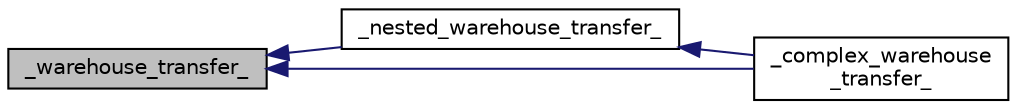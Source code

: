 digraph "_warehouse_transfer_"
{
  edge [fontname="Helvetica",fontsize="10",labelfontname="Helvetica",labelfontsize="10"];
  node [fontname="Helvetica",fontsize="10",shape=record];
  rankdir="LR";
  Node1 [label="_warehouse_transfer_",height=0.2,width=0.4,color="black", fillcolor="grey75", style="filled", fontcolor="black"];
  Node1 -> Node2 [dir="back",color="midnightblue",fontsize="10",style="solid"];
  Node2 [label="_nested_warehouse_transfer_",height=0.2,width=0.4,color="black", fillcolor="white", style="filled",URL="$main_8cpp.html#a52fcb0d50c67be8cd20f2aca338683c7",tooltip="nested_warehouse_transfer function, takes three std::shared_ptr<OSTM> pointer, the Transaction manage..."];
  Node2 -> Node3 [dir="back",color="midnightblue",fontsize="10",style="solid"];
  Node3 [label="_complex_warehouse\l_transfer_",height=0.2,width=0.4,color="black", fillcolor="white", style="filled",URL="$main_8cpp.html#a12500f2bcc3c3bb8ad7dd9d74c1637d1"];
  Node1 -> Node3 [dir="back",color="midnightblue",fontsize="10",style="solid"];
}
